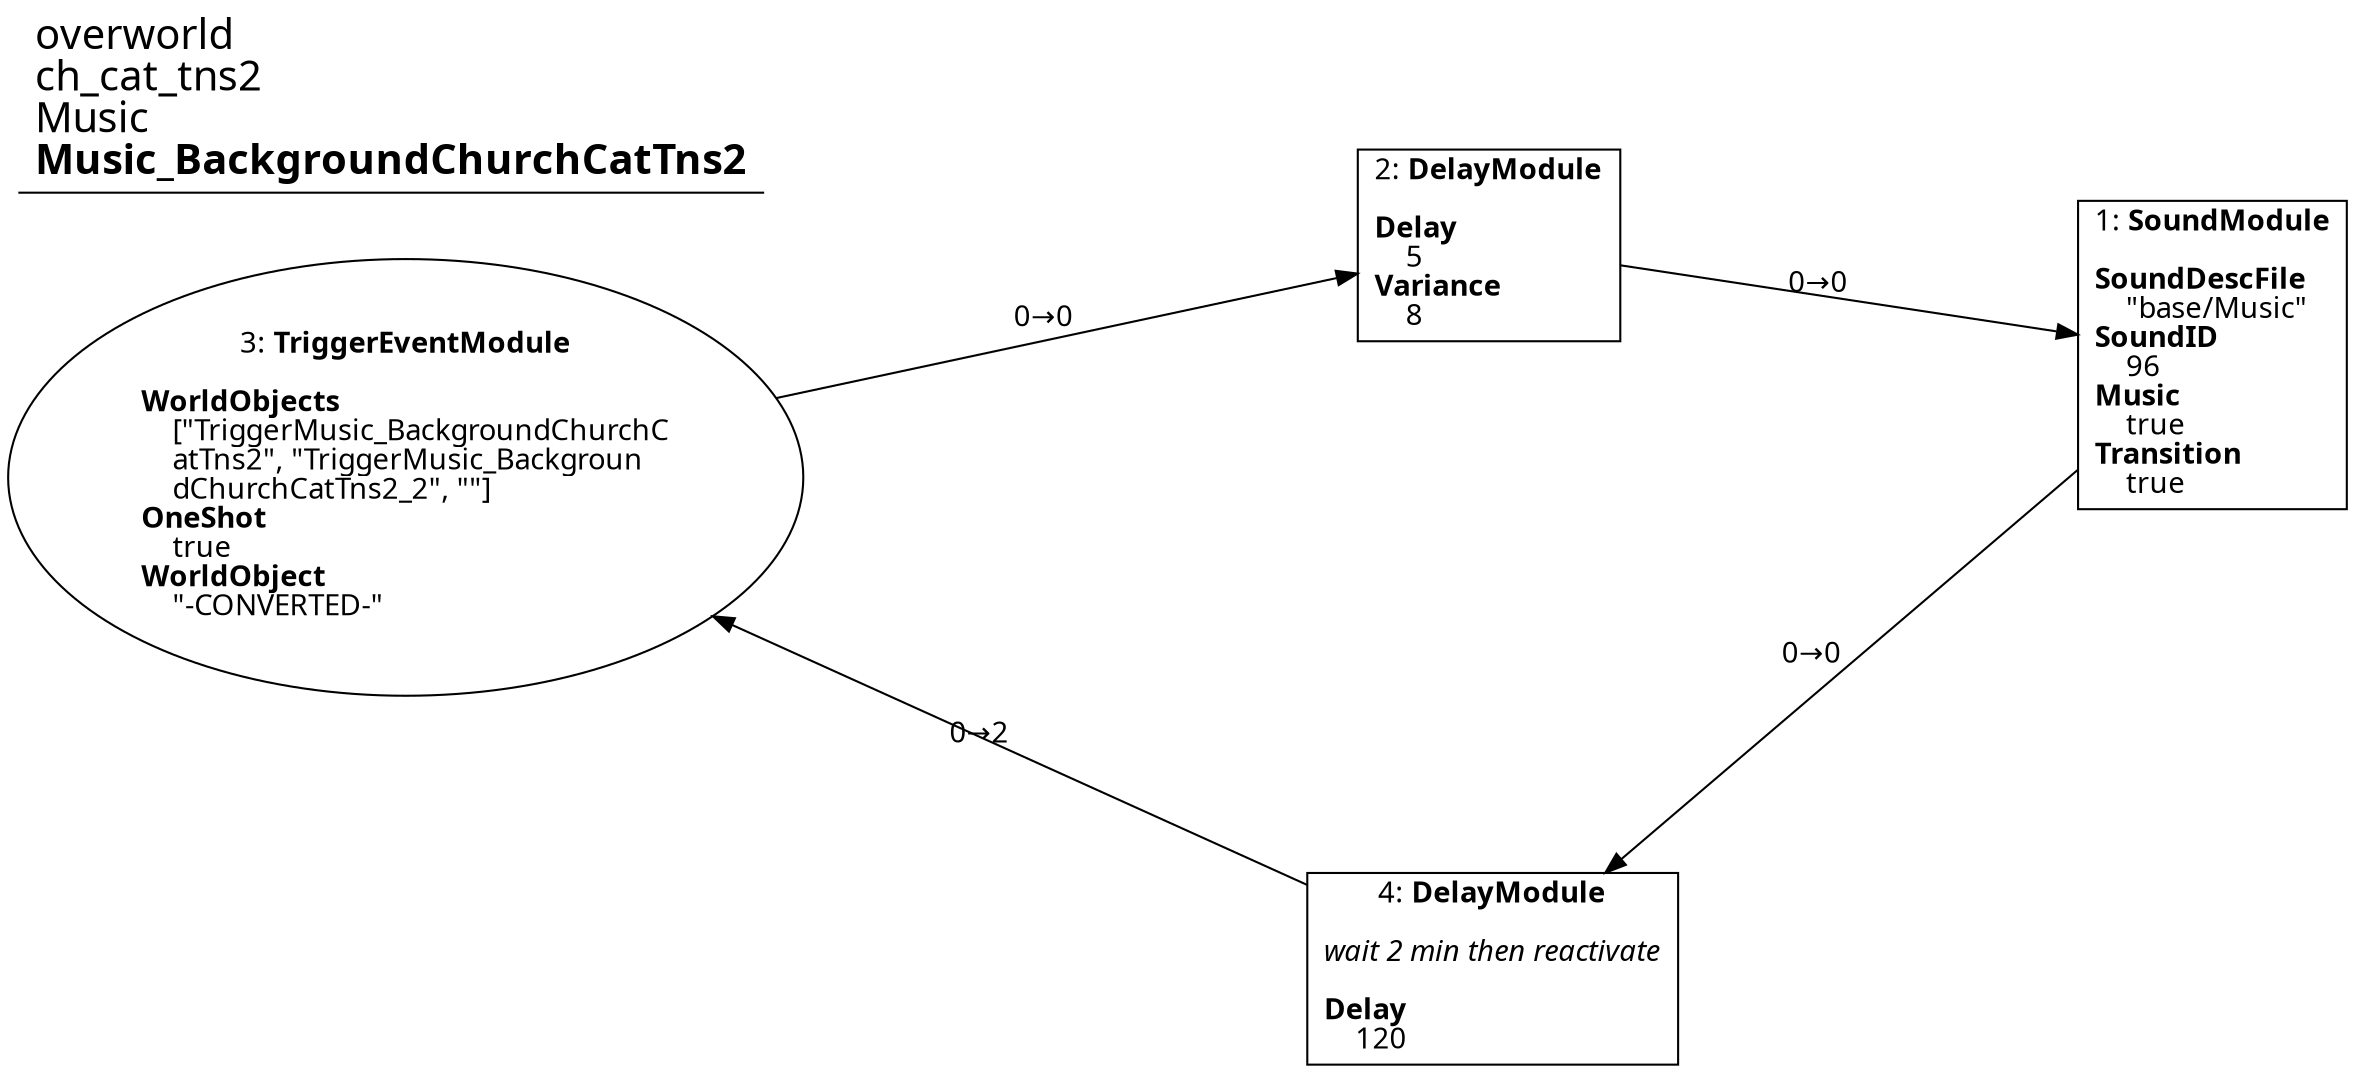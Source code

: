 digraph {
    layout = fdp;
    overlap = prism;
    sep = "+16";
    splines = spline;

    node [ shape = box ];

    graph [ fontname = "Segoe UI" ];
    node [ fontname = "Segoe UI" ];
    edge [ fontname = "Segoe UI" ];

    1 [ label = <1: <b>SoundModule</b><br/><br/><b>SoundDescFile</b><br align="left"/>    &quot;base/Music&quot;<br align="left"/><b>SoundID</b><br align="left"/>    96<br align="left"/><b>Music</b><br align="left"/>    true<br align="left"/><b>Transition</b><br align="left"/>    true<br align="left"/>> ];
    1 [ pos = "0.536,-0.043!" ];
    1 -> 4 [ label = "0→0" ];

    2 [ label = <2: <b>DelayModule</b><br/><br/><b>Delay</b><br align="left"/>    5<br align="left"/><b>Variance</b><br align="left"/>    8<br align="left"/>> ];
    2 [ pos = "0.33800003,-0.013!" ];
    2 -> 1 [ label = "0→0" ];

    3 [ label = <3: <b>TriggerEventModule</b><br/><br/><b>WorldObjects</b><br align="left"/>    [&quot;TriggerMusic_BackgroundChurchC<br align="left"/>    atTns2&quot;, &quot;TriggerMusic_Backgroun<br align="left"/>    dChurchCatTns2_2&quot;, &quot;&quot;]<br align="left"/><b>OneShot</b><br align="left"/>    true<br align="left"/><b>WorldObject</b><br align="left"/>    &quot;-CONVERTED-&quot;<br align="left"/>> ];
    3 [ shape = oval ]
    3 [ pos = "0.040000003,-0.038000003!" ];
    3 -> 2 [ label = "0→0" ];

    4 [ label = <4: <b>DelayModule</b><br/><br/><i>wait 2 min then reactivate<br align="left"/></i><br align="left"/><b>Delay</b><br align="left"/>    120<br align="left"/>> ];
    4 [ pos = "0.33900002,-0.21100001!" ];
    4 -> 3 [ label = "0→2" ];

    title [ pos = "0.039,-0.012!" ];
    title [ shape = underline ];
    title [ label = <<font point-size="20">overworld<br align="left"/>ch_cat_tns2<br align="left"/>Music<br align="left"/><b>Music_BackgroundChurchCatTns2</b><br align="left"/></font>> ];
}
